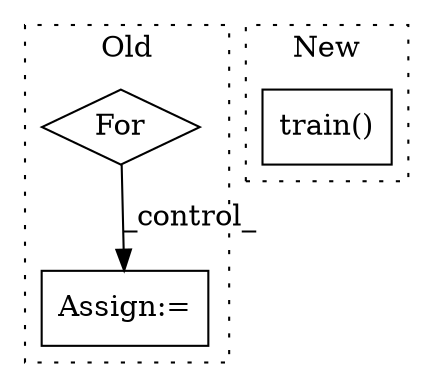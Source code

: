 digraph G {
subgraph cluster0 {
1 [label="For" a="107" s="1641,1663" l="4,6" shape="diamond"];
3 [label="Assign:=" a="68" s="1785" l="4" shape="box"];
label = "Old";
style="dotted";
}
subgraph cluster1 {
2 [label="train()" a="75" s="1940" l="21" shape="box"];
label = "New";
style="dotted";
}
1 -> 3 [label="_control_"];
}